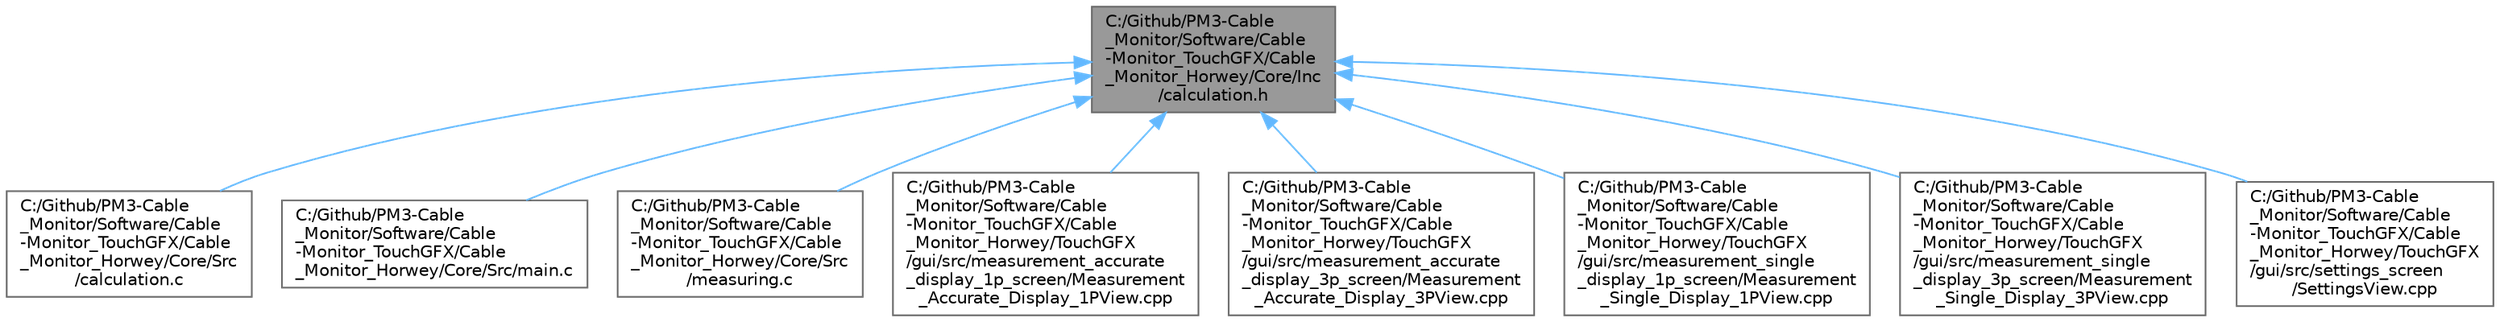 digraph "C:/Github/PM3-Cable_Monitor/Software/Cable-Monitor_TouchGFX/Cable_Monitor_Horwey/Core/Inc/calculation.h"
{
 // LATEX_PDF_SIZE
  bgcolor="transparent";
  edge [fontname=Helvetica,fontsize=10,labelfontname=Helvetica,labelfontsize=10];
  node [fontname=Helvetica,fontsize=10,shape=box,height=0.2,width=0.4];
  Node1 [id="Node000001",label="C:/Github/PM3-Cable\l_Monitor/Software/Cable\l-Monitor_TouchGFX/Cable\l_Monitor_Horwey/Core/Inc\l/calculation.h",height=0.2,width=0.4,color="gray40", fillcolor="grey60", style="filled", fontcolor="black",tooltip="See calculation.c."];
  Node1 -> Node2 [id="edge1_Node000001_Node000002",dir="back",color="steelblue1",style="solid",tooltip=" "];
  Node2 [id="Node000002",label="C:/Github/PM3-Cable\l_Monitor/Software/Cable\l-Monitor_TouchGFX/Cable\l_Monitor_Horwey/Core/Src\l/calculation.c",height=0.2,width=0.4,color="grey40", fillcolor="white", style="filled",URL="$calculation_8c.html",tooltip="Calculations for displaying the measurements."];
  Node1 -> Node3 [id="edge2_Node000001_Node000003",dir="back",color="steelblue1",style="solid",tooltip=" "];
  Node3 [id="Node000003",label="C:/Github/PM3-Cable\l_Monitor/Software/Cable\l-Monitor_TouchGFX/Cable\l_Monitor_Horwey/Core/Src/main.c",height=0.2,width=0.4,color="grey40", fillcolor="white", style="filled",URL="$main_8c.html",tooltip=": Main program body"];
  Node1 -> Node4 [id="edge3_Node000001_Node000004",dir="back",color="steelblue1",style="solid",tooltip=" "];
  Node4 [id="Node000004",label="C:/Github/PM3-Cable\l_Monitor/Software/Cable\l-Monitor_TouchGFX/Cable\l_Monitor_Horwey/Core/Src\l/measuring.c",height=0.2,width=0.4,color="grey40", fillcolor="white", style="filled",URL="$measuring_8c.html",tooltip="Measuring input signal using following configuration:"];
  Node1 -> Node5 [id="edge4_Node000001_Node000005",dir="back",color="steelblue1",style="solid",tooltip=" "];
  Node5 [id="Node000005",label="C:/Github/PM3-Cable\l_Monitor/Software/Cable\l-Monitor_TouchGFX/Cable\l_Monitor_Horwey/TouchGFX\l/gui/src/measurement_accurate\l_display_1p_screen/Measurement\l_Accurate_Display_1PView.cpp",height=0.2,width=0.4,color="grey40", fillcolor="white", style="filled",URL="$_measurement___accurate___display__1_p_view_8cpp.html",tooltip=" "];
  Node1 -> Node6 [id="edge5_Node000001_Node000006",dir="back",color="steelblue1",style="solid",tooltip=" "];
  Node6 [id="Node000006",label="C:/Github/PM3-Cable\l_Monitor/Software/Cable\l-Monitor_TouchGFX/Cable\l_Monitor_Horwey/TouchGFX\l/gui/src/measurement_accurate\l_display_3p_screen/Measurement\l_Accurate_Display_3PView.cpp",height=0.2,width=0.4,color="grey40", fillcolor="white", style="filled",URL="$_measurement___accurate___display__3_p_view_8cpp.html",tooltip=" "];
  Node1 -> Node7 [id="edge6_Node000001_Node000007",dir="back",color="steelblue1",style="solid",tooltip=" "];
  Node7 [id="Node000007",label="C:/Github/PM3-Cable\l_Monitor/Software/Cable\l-Monitor_TouchGFX/Cable\l_Monitor_Horwey/TouchGFX\l/gui/src/measurement_single\l_display_1p_screen/Measurement\l_Single_Display_1PView.cpp",height=0.2,width=0.4,color="grey40", fillcolor="white", style="filled",URL="$_measurement___single___display__1_p_view_8cpp.html",tooltip=" "];
  Node1 -> Node8 [id="edge7_Node000001_Node000008",dir="back",color="steelblue1",style="solid",tooltip=" "];
  Node8 [id="Node000008",label="C:/Github/PM3-Cable\l_Monitor/Software/Cable\l-Monitor_TouchGFX/Cable\l_Monitor_Horwey/TouchGFX\l/gui/src/measurement_single\l_display_3p_screen/Measurement\l_Single_Display_3PView.cpp",height=0.2,width=0.4,color="grey40", fillcolor="white", style="filled",URL="$_measurement___single___display__3_p_view_8cpp.html",tooltip=" "];
  Node1 -> Node9 [id="edge8_Node000001_Node000009",dir="back",color="steelblue1",style="solid",tooltip=" "];
  Node9 [id="Node000009",label="C:/Github/PM3-Cable\l_Monitor/Software/Cable\l-Monitor_TouchGFX/Cable\l_Monitor_Horwey/TouchGFX\l/gui/src/settings_screen\l/SettingsView.cpp",height=0.2,width=0.4,color="grey40", fillcolor="white", style="filled",URL="$_settings_view_8cpp.html",tooltip=" "];
}
